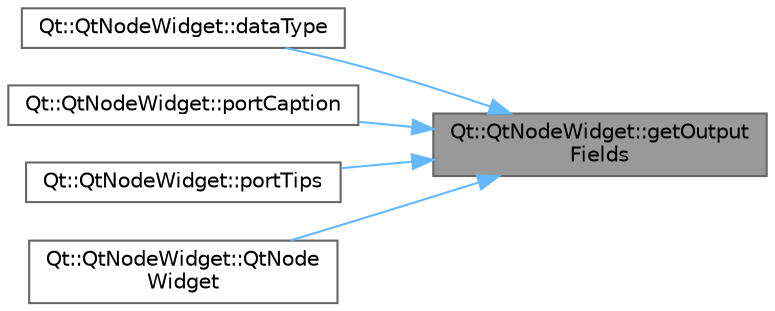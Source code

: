 digraph "Qt::QtNodeWidget::getOutputFields"
{
 // LATEX_PDF_SIZE
  bgcolor="transparent";
  edge [fontname=Helvetica,fontsize=10,labelfontname=Helvetica,labelfontsize=10];
  node [fontname=Helvetica,fontsize=10,shape=box,height=0.2,width=0.4];
  rankdir="RL";
  Node1 [id="Node000001",label="Qt::QtNodeWidget::getOutput\lFields",height=0.2,width=0.4,color="gray40", fillcolor="grey60", style="filled", fontcolor="black",tooltip=" "];
  Node1 -> Node2 [id="edge1_Node000001_Node000002",dir="back",color="steelblue1",style="solid",tooltip=" "];
  Node2 [id="Node000002",label="Qt::QtNodeWidget::dataType",height=0.2,width=0.4,color="grey40", fillcolor="white", style="filled",URL="$class_qt_1_1_qt_node_widget.html#a89e983b95583bfe0dcad381a71d25515",tooltip=" "];
  Node1 -> Node3 [id="edge2_Node000001_Node000003",dir="back",color="steelblue1",style="solid",tooltip=" "];
  Node3 [id="Node000003",label="Qt::QtNodeWidget::portCaption",height=0.2,width=0.4,color="grey40", fillcolor="white", style="filled",URL="$class_qt_1_1_qt_node_widget.html#a1702ad10d6eb25a2659cf207cd0967b5",tooltip=" "];
  Node1 -> Node4 [id="edge3_Node000001_Node000004",dir="back",color="steelblue1",style="solid",tooltip=" "];
  Node4 [id="Node000004",label="Qt::QtNodeWidget::portTips",height=0.2,width=0.4,color="grey40", fillcolor="white", style="filled",URL="$class_qt_1_1_qt_node_widget.html#a87a5abcc06bc5d2c1fe3a00b8af771b7",tooltip=" "];
  Node1 -> Node5 [id="edge4_Node000001_Node000005",dir="back",color="steelblue1",style="solid",tooltip=" "];
  Node5 [id="Node000005",label="Qt::QtNodeWidget::QtNode\lWidget",height=0.2,width=0.4,color="grey40", fillcolor="white", style="filled",URL="$class_qt_1_1_qt_node_widget.html#a1da8073872e528a7c727df01a7c87e1a",tooltip=" "];
}
